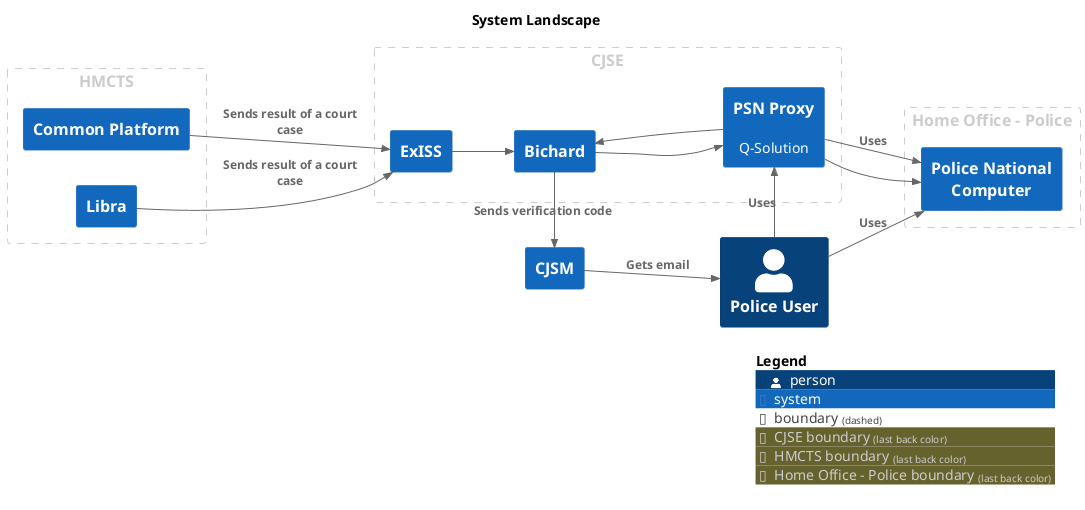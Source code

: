 @startuml
set separator none
title System Landscape

left to right direction

!include <C4/C4>
!include <C4/C4_Context>

skinparam svgDimensionStyle false
skinparam preserveAspectRatio meet
AddBoundaryTag("CJSE", $borderColor="#cccccc", $fontColor="#cccccc")
Boundary(group_1, "CJSE", $tags="CJSE") {
  System(Bichard, "Bichard", $descr="", $tags="", $link="bichard/context/")
  System(PSNProxy, "PSN Proxy", $descr="Q-Solution", $tags="", $link="../../psn-proxy/context/")
  System(ExISS, "ExISS", $descr="", $tags="", $link="exiss/context/")
}

AddBoundaryTag("HMCTS", $borderColor="#cccccc", $fontColor="#cccccc")
Boundary(group_2, "HMCTS", $tags="HMCTS") {
  System(CommonPlatform, "Common Platform", $descr="", $tags="", $link="common-platform/context/")
  System(Libra, "Libra", $descr="", $tags="", $link="libra/context/")
}

AddBoundaryTag("Home Office - Police", $borderColor="#cccccc", $fontColor="#cccccc")
Boundary(group_3, "Home Office - Police", $tags="Home Office - Police") {
  System(PoliceNationalComputer, "Police National Computer", $descr="", $tags="", $link="police-national-computer/context/")
}

Person(PoliceUser, "Police User", $descr="", $tags="", $link="")
System(CJSM, "CJSM", $descr="", $tags="", $link="cjsm/context/")

Rel_D(PoliceUser, PSNProxy, "Uses", $techn="", $tags="", $link="")
Rel_D(PoliceUser, PoliceNationalComputer, "Uses", $techn="", $tags="", $link="")
Rel_D(CJSM, PoliceUser, "Gets email", $techn="", $tags="", $link="")
Rel_D(CommonPlatform, ExISS, "Sends result of a court case", $techn="", $tags="", $link="")
Rel_D(Libra, ExISS, "Sends result of a court case", $techn="", $tags="", $link="")
Rel_D(PSNProxy, PoliceNationalComputer, "Uses", $techn="", $tags="", $link="")
Rel_D(Bichard, PSNProxy, "", $techn="", $tags="", $link="")
Rel_D(PSNProxy, PoliceNationalComputer, "", $techn="", $tags="", $link="")
Rel_D(PSNProxy, Bichard, "", $techn="", $tags="", $link="")
Rel_D(Bichard, CJSM, "Sends verification code", $techn="", $tags="", $link="")
Rel_D(ExISS, Bichard, "", $techn="", $tags="", $link="")

SHOW_LEGEND(true)
@enduml